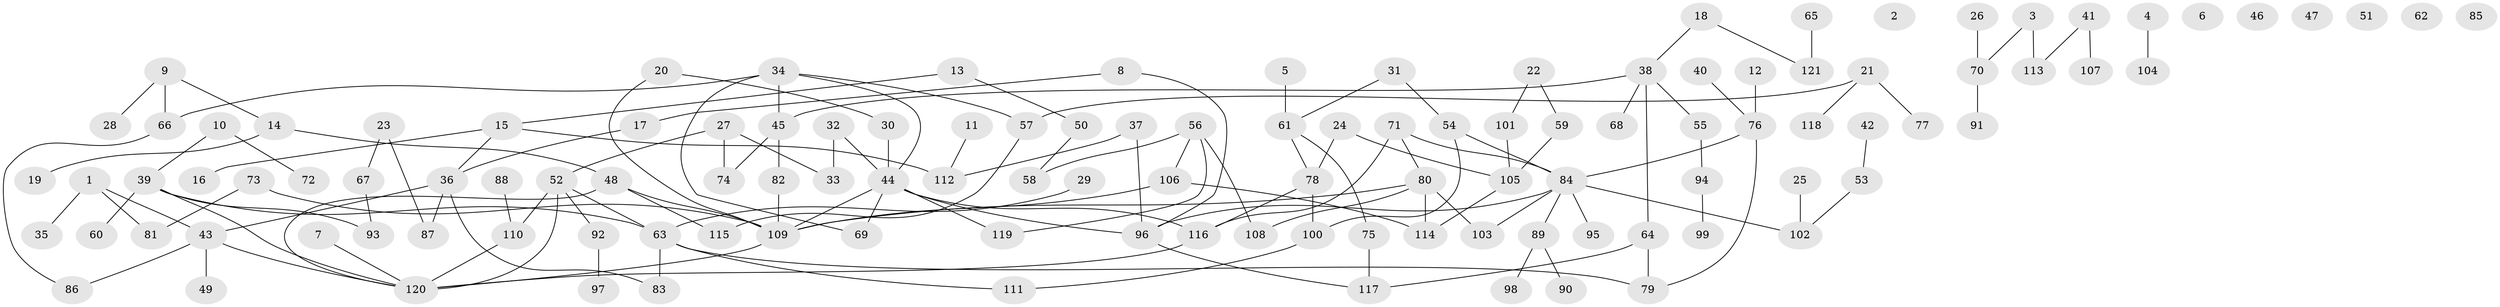 // Generated by graph-tools (version 1.1) at 2025/12/03/09/25 04:12:59]
// undirected, 121 vertices, 144 edges
graph export_dot {
graph [start="1"]
  node [color=gray90,style=filled];
  1;
  2;
  3;
  4;
  5;
  6;
  7;
  8;
  9;
  10;
  11;
  12;
  13;
  14;
  15;
  16;
  17;
  18;
  19;
  20;
  21;
  22;
  23;
  24;
  25;
  26;
  27;
  28;
  29;
  30;
  31;
  32;
  33;
  34;
  35;
  36;
  37;
  38;
  39;
  40;
  41;
  42;
  43;
  44;
  45;
  46;
  47;
  48;
  49;
  50;
  51;
  52;
  53;
  54;
  55;
  56;
  57;
  58;
  59;
  60;
  61;
  62;
  63;
  64;
  65;
  66;
  67;
  68;
  69;
  70;
  71;
  72;
  73;
  74;
  75;
  76;
  77;
  78;
  79;
  80;
  81;
  82;
  83;
  84;
  85;
  86;
  87;
  88;
  89;
  90;
  91;
  92;
  93;
  94;
  95;
  96;
  97;
  98;
  99;
  100;
  101;
  102;
  103;
  104;
  105;
  106;
  107;
  108;
  109;
  110;
  111;
  112;
  113;
  114;
  115;
  116;
  117;
  118;
  119;
  120;
  121;
  1 -- 35;
  1 -- 43;
  1 -- 81;
  3 -- 70;
  3 -- 113;
  4 -- 104;
  5 -- 61;
  7 -- 120;
  8 -- 17;
  8 -- 96;
  9 -- 14;
  9 -- 28;
  9 -- 66;
  10 -- 39;
  10 -- 72;
  11 -- 112;
  12 -- 76;
  13 -- 15;
  13 -- 50;
  14 -- 19;
  14 -- 48;
  15 -- 16;
  15 -- 36;
  15 -- 112;
  17 -- 36;
  18 -- 38;
  18 -- 121;
  20 -- 30;
  20 -- 109;
  21 -- 57;
  21 -- 77;
  21 -- 118;
  22 -- 59;
  22 -- 101;
  23 -- 67;
  23 -- 87;
  24 -- 78;
  24 -- 105;
  25 -- 102;
  26 -- 70;
  27 -- 33;
  27 -- 52;
  27 -- 74;
  29 -- 63;
  30 -- 44;
  31 -- 54;
  31 -- 61;
  32 -- 33;
  32 -- 44;
  34 -- 44;
  34 -- 45;
  34 -- 57;
  34 -- 66;
  34 -- 69;
  36 -- 43;
  36 -- 83;
  36 -- 87;
  37 -- 96;
  37 -- 112;
  38 -- 45;
  38 -- 55;
  38 -- 64;
  38 -- 68;
  39 -- 60;
  39 -- 63;
  39 -- 93;
  39 -- 120;
  40 -- 76;
  41 -- 107;
  41 -- 113;
  42 -- 53;
  43 -- 49;
  43 -- 86;
  43 -- 120;
  44 -- 69;
  44 -- 96;
  44 -- 109;
  44 -- 116;
  44 -- 119;
  45 -- 74;
  45 -- 82;
  48 -- 109;
  48 -- 115;
  48 -- 120;
  50 -- 58;
  52 -- 63;
  52 -- 92;
  52 -- 110;
  52 -- 120;
  53 -- 102;
  54 -- 84;
  54 -- 100;
  55 -- 94;
  56 -- 58;
  56 -- 106;
  56 -- 108;
  56 -- 119;
  57 -- 115;
  59 -- 105;
  61 -- 75;
  61 -- 78;
  63 -- 79;
  63 -- 83;
  63 -- 111;
  64 -- 79;
  64 -- 117;
  65 -- 121;
  66 -- 86;
  67 -- 93;
  70 -- 91;
  71 -- 80;
  71 -- 84;
  71 -- 116;
  73 -- 81;
  73 -- 109;
  75 -- 117;
  76 -- 79;
  76 -- 84;
  78 -- 100;
  78 -- 116;
  80 -- 103;
  80 -- 108;
  80 -- 109;
  80 -- 114;
  82 -- 109;
  84 -- 89;
  84 -- 95;
  84 -- 96;
  84 -- 102;
  84 -- 103;
  88 -- 110;
  89 -- 90;
  89 -- 98;
  92 -- 97;
  94 -- 99;
  96 -- 117;
  100 -- 111;
  101 -- 105;
  105 -- 114;
  106 -- 109;
  106 -- 114;
  109 -- 120;
  110 -- 120;
  116 -- 120;
}
